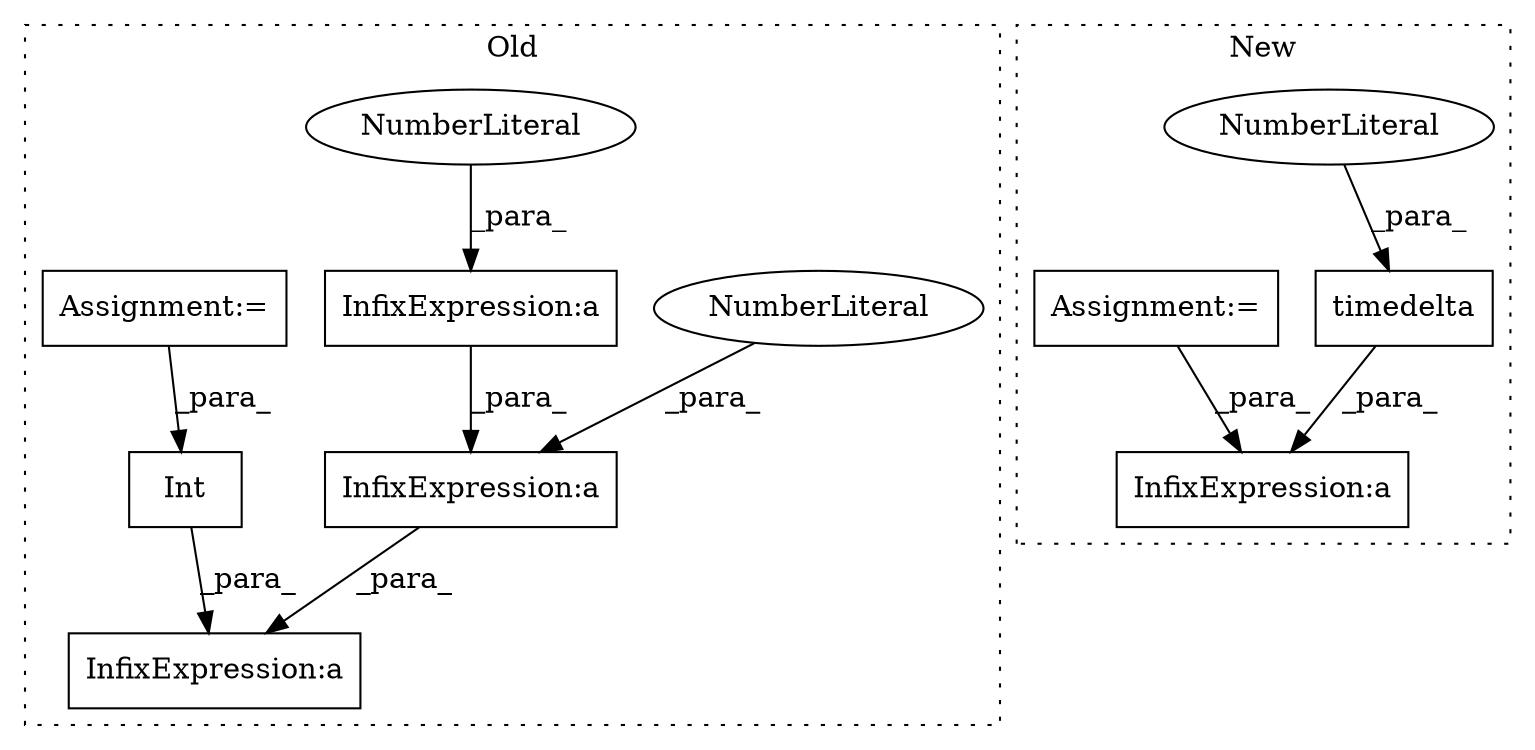 digraph G {
subgraph cluster0 {
1 [label="Int" a="32" s="2007,2022" l="4,1" shape="box"];
3 [label="InfixExpression:a" a="27" s="2047" l="3" shape="box"];
4 [label="InfixExpression:a" a="27" s="2055" l="3" shape="box"];
6 [label="InfixExpression:a" a="27" s="2067" l="3" shape="box"];
8 [label="NumberLiteral" a="34" s="2070" l="1" shape="ellipse"];
9 [label="NumberLiteral" a="34" s="2053" l="2" shape="ellipse"];
10 [label="Assignment:=" a="7" s="1974" l="4" shape="box"];
label = "Old";
style="dotted";
}
subgraph cluster1 {
2 [label="timedelta" a="32" s="2133,2144" l="10,1" shape="box"];
5 [label="InfixExpression:a" a="27" s="2130" l="3" shape="box"];
7 [label="NumberLiteral" a="34" s="2143" l="1" shape="ellipse"];
11 [label="Assignment:=" a="7" s="1887" l="8" shape="box"];
label = "New";
style="dotted";
}
1 -> 3 [label="_para_"];
2 -> 5 [label="_para_"];
4 -> 6 [label="_para_"];
6 -> 3 [label="_para_"];
7 -> 2 [label="_para_"];
8 -> 6 [label="_para_"];
9 -> 4 [label="_para_"];
10 -> 1 [label="_para_"];
11 -> 5 [label="_para_"];
}